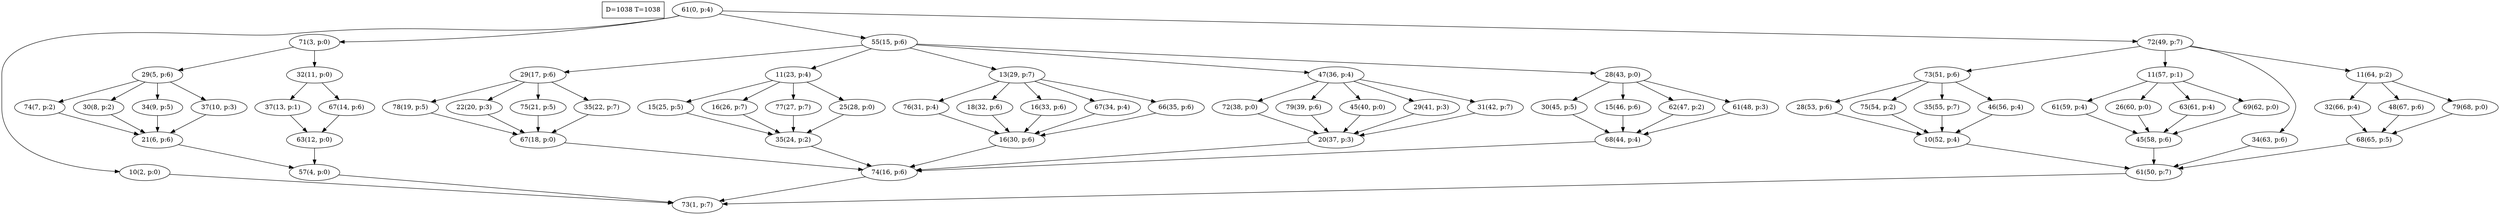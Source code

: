 digraph Task {
i [shape=box, label="D=1038 T=1038"]; 
0 [label="61(0, p:4)"];
1 [label="73(1, p:7)"];
2 [label="10(2, p:0)"];
3 [label="71(3, p:0)"];
4 [label="57(4, p:0)"];
5 [label="29(5, p:6)"];
6 [label="21(6, p:6)"];
7 [label="74(7, p:2)"];
8 [label="30(8, p:2)"];
9 [label="34(9, p:5)"];
10 [label="37(10, p:3)"];
11 [label="32(11, p:0)"];
12 [label="63(12, p:0)"];
13 [label="37(13, p:1)"];
14 [label="67(14, p:6)"];
15 [label="55(15, p:6)"];
16 [label="74(16, p:6)"];
17 [label="29(17, p:6)"];
18 [label="67(18, p:0)"];
19 [label="78(19, p:5)"];
20 [label="22(20, p:3)"];
21 [label="75(21, p:5)"];
22 [label="35(22, p:7)"];
23 [label="11(23, p:4)"];
24 [label="35(24, p:2)"];
25 [label="15(25, p:5)"];
26 [label="16(26, p:7)"];
27 [label="77(27, p:7)"];
28 [label="25(28, p:0)"];
29 [label="13(29, p:7)"];
30 [label="16(30, p:6)"];
31 [label="76(31, p:4)"];
32 [label="18(32, p:6)"];
33 [label="16(33, p:6)"];
34 [label="67(34, p:4)"];
35 [label="66(35, p:6)"];
36 [label="47(36, p:4)"];
37 [label="20(37, p:3)"];
38 [label="72(38, p:0)"];
39 [label="79(39, p:6)"];
40 [label="45(40, p:0)"];
41 [label="29(41, p:3)"];
42 [label="31(42, p:7)"];
43 [label="28(43, p:0)"];
44 [label="68(44, p:4)"];
45 [label="30(45, p:5)"];
46 [label="15(46, p:6)"];
47 [label="62(47, p:2)"];
48 [label="61(48, p:3)"];
49 [label="72(49, p:7)"];
50 [label="61(50, p:7)"];
51 [label="73(51, p:6)"];
52 [label="10(52, p:4)"];
53 [label="28(53, p:6)"];
54 [label="75(54, p:2)"];
55 [label="35(55, p:7)"];
56 [label="46(56, p:4)"];
57 [label="11(57, p:1)"];
58 [label="45(58, p:6)"];
59 [label="61(59, p:4)"];
60 [label="26(60, p:0)"];
61 [label="63(61, p:4)"];
62 [label="69(62, p:0)"];
63 [label="34(63, p:6)"];
64 [label="11(64, p:2)"];
65 [label="68(65, p:5)"];
66 [label="32(66, p:4)"];
67 [label="48(67, p:6)"];
68 [label="79(68, p:0)"];
0 -> 2;
0 -> 3;
0 -> 15;
0 -> 49;
2 -> 1;
3 -> 5;
3 -> 11;
4 -> 1;
5 -> 7;
5 -> 8;
5 -> 9;
5 -> 10;
6 -> 4;
7 -> 6;
8 -> 6;
9 -> 6;
10 -> 6;
11 -> 13;
11 -> 14;
12 -> 4;
13 -> 12;
14 -> 12;
15 -> 17;
15 -> 23;
15 -> 29;
15 -> 36;
15 -> 43;
16 -> 1;
17 -> 19;
17 -> 20;
17 -> 21;
17 -> 22;
18 -> 16;
19 -> 18;
20 -> 18;
21 -> 18;
22 -> 18;
23 -> 25;
23 -> 26;
23 -> 27;
23 -> 28;
24 -> 16;
25 -> 24;
26 -> 24;
27 -> 24;
28 -> 24;
29 -> 31;
29 -> 32;
29 -> 33;
29 -> 34;
29 -> 35;
30 -> 16;
31 -> 30;
32 -> 30;
33 -> 30;
34 -> 30;
35 -> 30;
36 -> 38;
36 -> 39;
36 -> 40;
36 -> 41;
36 -> 42;
37 -> 16;
38 -> 37;
39 -> 37;
40 -> 37;
41 -> 37;
42 -> 37;
43 -> 45;
43 -> 46;
43 -> 47;
43 -> 48;
44 -> 16;
45 -> 44;
46 -> 44;
47 -> 44;
48 -> 44;
49 -> 51;
49 -> 57;
49 -> 63;
49 -> 64;
50 -> 1;
51 -> 53;
51 -> 54;
51 -> 55;
51 -> 56;
52 -> 50;
53 -> 52;
54 -> 52;
55 -> 52;
56 -> 52;
57 -> 59;
57 -> 60;
57 -> 61;
57 -> 62;
58 -> 50;
59 -> 58;
60 -> 58;
61 -> 58;
62 -> 58;
63 -> 50;
64 -> 66;
64 -> 67;
64 -> 68;
65 -> 50;
66 -> 65;
67 -> 65;
68 -> 65;
}